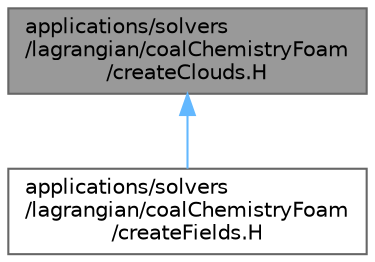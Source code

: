 digraph "applications/solvers/lagrangian/coalChemistryFoam/createClouds.H"
{
 // LATEX_PDF_SIZE
  bgcolor="transparent";
  edge [fontname=Helvetica,fontsize=10,labelfontname=Helvetica,labelfontsize=10];
  node [fontname=Helvetica,fontsize=10,shape=box,height=0.2,width=0.4];
  Node1 [id="Node000001",label="applications/solvers\l/lagrangian/coalChemistryFoam\l/createClouds.H",height=0.2,width=0.4,color="gray40", fillcolor="grey60", style="filled", fontcolor="black",tooltip=" "];
  Node1 -> Node2 [id="edge1_Node000001_Node000002",dir="back",color="steelblue1",style="solid",tooltip=" "];
  Node2 [id="Node000002",label="applications/solvers\l/lagrangian/coalChemistryFoam\l/createFields.H",height=0.2,width=0.4,color="grey40", fillcolor="white", style="filled",URL="$solvers_2lagrangian_2coalChemistryFoam_2createFields_8H.html",tooltip=" "];
}
